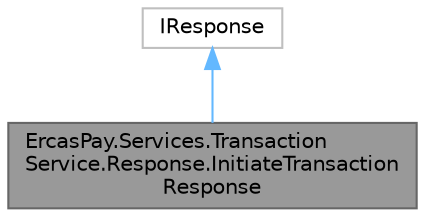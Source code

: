 digraph "ErcasPay.Services.TransactionService.Response.InitiateTransactionResponse"
{
 // LATEX_PDF_SIZE
  bgcolor="transparent";
  edge [fontname=Helvetica,fontsize=10,labelfontname=Helvetica,labelfontsize=10];
  node [fontname=Helvetica,fontsize=10,shape=box,height=0.2,width=0.4];
  Node1 [id="Node000001",label="ErcasPay.Services.Transaction\lService.Response.InitiateTransaction\lResponse",height=0.2,width=0.4,color="gray40", fillcolor="grey60", style="filled", fontcolor="black",tooltip="Initiate transaction API response."];
  Node2 -> Node1 [id="edge1_Node000001_Node000002",dir="back",color="steelblue1",style="solid",tooltip=" "];
  Node2 [id="Node000002",label="IResponse",height=0.2,width=0.4,color="grey75", fillcolor="white", style="filled",URL="$interfaceErcasPay_1_1Base_1_1Response_1_1IResponse.html",tooltip=" "];
}
